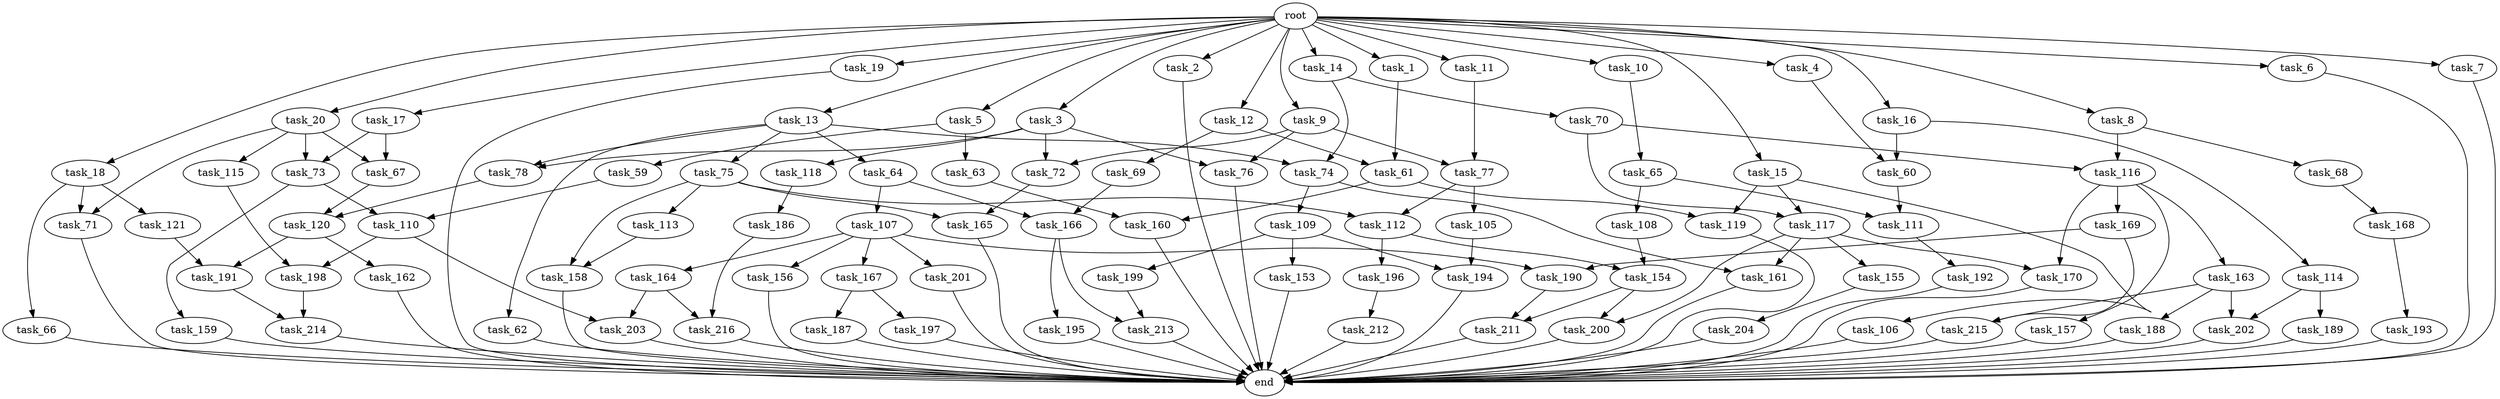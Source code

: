 digraph G {
  task_214 [size="1546188226.560000"];
  task_19 [size="10.240000"];
  task_8 [size="10.240000"];
  task_156 [size="3092376453.120000"];
  task_108 [size="6957847019.520000"];
  task_191 [size="7301444403.200000"];
  task_15 [size="10.240000"];
  task_105 [size="773094113.280000"];
  task_18 [size="10.240000"];
  task_195 [size="2147483648.000000"];
  task_154 [size="2920577761.280000"];
  task_73 [size="4552665333.760000"];
  task_16 [size="10.240000"];
  task_110 [size="7301444403.200000"];
  task_68 [size="3092376453.120000"];
  task_61 [size="3865470566.400000"];
  task_74 [size="12799002542.080000"];
  task_158 [size="11682311045.120001"];
  task_1 [size="10.240000"];
  task_64 [size="8589934592.000000"];
  task_160 [size="5583457484.800000"];
  task_11 [size="10.240000"];
  task_62 [size="8589934592.000000"];
  task_107 [size="8589934592.000000"];
  task_2 [size="10.240000"];
  task_10 [size="10.240000"];
  task_66 [size="1374389534.720000"];
  task_187 [size="1374389534.720000"];
  task_109 [size="6957847019.520000"];
  task_211 [size="3521873182.720000"];
  task_166 [size="9363028705.280001"];
  task_72 [size="9363028705.280001"];
  task_17 [size="10.240000"];
  task_199 [size="2147483648.000000"];
  task_155 [size="2147483648.000000"];
  task_67 [size="4552665333.760000"];
  task_197 [size="1374389534.720000"];
  task_203 [size="5239860101.120000"];
  task_157 [size="1374389534.720000"];
  task_106 [size="343597383.680000"];
  task_12 [size="10.240000"];
  task_77 [size="7730941132.800000"];
  task_194 [size="2920577761.280000"];
  task_159 [size="4209067950.080000"];
  task_167 [size="3092376453.120000"];
  task_114 [size="1374389534.720000"];
  end [size="0.000000"];
  task_170 [size="3521873182.720000"];
  task_9 [size="10.240000"];
  task_78 [size="17179869184.000000"];
  task_186 [size="1374389534.720000"];
  task_165 [size="12799002542.080000"];
  task_163 [size="1374389534.720000"];
  task_192 [size="2147483648.000000"];
  task_202 [size="11166914969.600000"];
  task_69 [size="773094113.280000"];
  task_118 [size="8589934592.000000"];
  task_196 [size="773094113.280000"];
  task_201 [size="3092376453.120000"];
  task_65 [size="5497558138.880000"];
  task_212 [size="343597383.680000"];
  task_198 [size="10050223472.639999"];
  task_20 [size="10.240000"];
  task_13 [size="10.240000"];
  task_193 [size="773094113.280000"];
  task_121 [size="1374389534.720000"];
  task_3 [size="10.240000"];
  task_216 [size="2491081031.680000"];
  task_169 [size="1374389534.720000"];
  task_5 [size="10.240000"];
  task_189 [size="4209067950.080000"];
  task_76 [size="9363028705.280001"];
  task_115 [size="4209067950.080000"];
  task_190 [size="11682311045.120001"];
  task_188 [size="6957847019.520000"];
  task_14 [size="10.240000"];
  task_116 [size="6184752906.240000"];
  task_4 [size="10.240000"];
  task_119 [size="4552665333.760000"];
  task_161 [size="9105330667.520000"];
  task_200 [size="3521873182.720000"];
  task_113 [size="8589934592.000000"];
  task_164 [size="3092376453.120000"];
  task_112 [size="9363028705.280001"];
  task_168 [size="1374389534.720000"];
  task_153 [size="2147483648.000000"];
  root [size="0.000000"];
  task_120 [size="10737418240.000000"];
  task_60 [size="9964324126.719999"];
  task_70 [size="4209067950.080000"];
  task_6 [size="10.240000"];
  task_215 [size="15547781611.520000"];
  task_59 [size="773094113.280000"];
  task_117 [size="3435973836.800000"];
  task_162 [size="4209067950.080000"];
  task_213 [size="5239860101.120000"];
  task_111 [size="9105330667.520000"];
  task_204 [size="1374389534.720000"];
  task_63 [size="773094113.280000"];
  task_7 [size="10.240000"];
  task_71 [size="5583457484.800000"];
  task_75 [size="8589934592.000000"];

  task_214 -> end [size="1.000000"];
  task_19 -> end [size="1.000000"];
  task_8 -> task_116 [size="301989888.000000"];
  task_8 -> task_68 [size="301989888.000000"];
  task_156 -> end [size="1.000000"];
  task_108 -> task_154 [size="209715200.000000"];
  task_191 -> task_214 [size="75497472.000000"];
  task_15 -> task_106 [size="33554432.000000"];
  task_15 -> task_119 [size="33554432.000000"];
  task_15 -> task_117 [size="33554432.000000"];
  task_105 -> task_194 [size="75497472.000000"];
  task_18 -> task_66 [size="134217728.000000"];
  task_18 -> task_121 [size="134217728.000000"];
  task_18 -> task_71 [size="134217728.000000"];
  task_195 -> end [size="1.000000"];
  task_154 -> task_211 [size="134217728.000000"];
  task_154 -> task_200 [size="134217728.000000"];
  task_73 -> task_159 [size="411041792.000000"];
  task_73 -> task_110 [size="411041792.000000"];
  task_16 -> task_60 [size="134217728.000000"];
  task_16 -> task_114 [size="134217728.000000"];
  task_110 -> task_198 [size="301989888.000000"];
  task_110 -> task_203 [size="301989888.000000"];
  task_68 -> task_168 [size="134217728.000000"];
  task_61 -> task_160 [size="411041792.000000"];
  task_61 -> task_119 [size="411041792.000000"];
  task_74 -> task_161 [size="679477248.000000"];
  task_74 -> task_109 [size="679477248.000000"];
  task_158 -> end [size="1.000000"];
  task_1 -> task_61 [size="301989888.000000"];
  task_64 -> task_107 [size="838860800.000000"];
  task_64 -> task_166 [size="838860800.000000"];
  task_160 -> end [size="1.000000"];
  task_11 -> task_77 [size="679477248.000000"];
  task_62 -> end [size="1.000000"];
  task_107 -> task_156 [size="301989888.000000"];
  task_107 -> task_190 [size="301989888.000000"];
  task_107 -> task_167 [size="301989888.000000"];
  task_107 -> task_164 [size="301989888.000000"];
  task_107 -> task_201 [size="301989888.000000"];
  task_2 -> end [size="1.000000"];
  task_10 -> task_65 [size="536870912.000000"];
  task_66 -> end [size="1.000000"];
  task_187 -> end [size="1.000000"];
  task_109 -> task_153 [size="209715200.000000"];
  task_109 -> task_194 [size="209715200.000000"];
  task_109 -> task_199 [size="209715200.000000"];
  task_211 -> end [size="1.000000"];
  task_166 -> task_213 [size="209715200.000000"];
  task_166 -> task_195 [size="209715200.000000"];
  task_72 -> task_165 [size="411041792.000000"];
  task_17 -> task_73 [size="33554432.000000"];
  task_17 -> task_67 [size="33554432.000000"];
  task_199 -> task_213 [size="301989888.000000"];
  task_155 -> task_204 [size="134217728.000000"];
  task_67 -> task_120 [size="209715200.000000"];
  task_197 -> end [size="1.000000"];
  task_203 -> end [size="1.000000"];
  task_157 -> end [size="1.000000"];
  task_106 -> end [size="1.000000"];
  task_12 -> task_61 [size="75497472.000000"];
  task_12 -> task_69 [size="75497472.000000"];
  task_77 -> task_105 [size="75497472.000000"];
  task_77 -> task_112 [size="75497472.000000"];
  task_194 -> end [size="1.000000"];
  task_159 -> end [size="1.000000"];
  task_167 -> task_197 [size="134217728.000000"];
  task_167 -> task_187 [size="134217728.000000"];
  task_114 -> task_202 [size="411041792.000000"];
  task_114 -> task_189 [size="411041792.000000"];
  task_170 -> end [size="1.000000"];
  task_9 -> task_72 [size="75497472.000000"];
  task_9 -> task_76 [size="75497472.000000"];
  task_9 -> task_77 [size="75497472.000000"];
  task_78 -> task_120 [size="838860800.000000"];
  task_186 -> task_216 [size="33554432.000000"];
  task_165 -> end [size="1.000000"];
  task_163 -> task_215 [size="679477248.000000"];
  task_163 -> task_202 [size="679477248.000000"];
  task_163 -> task_188 [size="679477248.000000"];
  task_192 -> end [size="1.000000"];
  task_202 -> end [size="1.000000"];
  task_69 -> task_166 [size="75497472.000000"];
  task_118 -> task_186 [size="134217728.000000"];
  task_196 -> task_212 [size="33554432.000000"];
  task_201 -> end [size="1.000000"];
  task_65 -> task_108 [size="679477248.000000"];
  task_65 -> task_111 [size="679477248.000000"];
  task_212 -> end [size="1.000000"];
  task_198 -> task_214 [size="75497472.000000"];
  task_20 -> task_73 [size="411041792.000000"];
  task_20 -> task_67 [size="411041792.000000"];
  task_20 -> task_71 [size="411041792.000000"];
  task_20 -> task_115 [size="411041792.000000"];
  task_13 -> task_62 [size="838860800.000000"];
  task_13 -> task_78 [size="838860800.000000"];
  task_13 -> task_64 [size="838860800.000000"];
  task_13 -> task_74 [size="838860800.000000"];
  task_13 -> task_75 [size="838860800.000000"];
  task_193 -> end [size="1.000000"];
  task_121 -> task_191 [size="301989888.000000"];
  task_3 -> task_72 [size="838860800.000000"];
  task_3 -> task_78 [size="838860800.000000"];
  task_3 -> task_76 [size="838860800.000000"];
  task_3 -> task_118 [size="838860800.000000"];
  task_216 -> end [size="1.000000"];
  task_169 -> task_190 [size="838860800.000000"];
  task_169 -> task_215 [size="838860800.000000"];
  task_5 -> task_63 [size="75497472.000000"];
  task_5 -> task_59 [size="75497472.000000"];
  task_189 -> end [size="1.000000"];
  task_76 -> end [size="1.000000"];
  task_115 -> task_198 [size="679477248.000000"];
  task_190 -> task_211 [size="209715200.000000"];
  task_188 -> end [size="1.000000"];
  task_14 -> task_70 [size="411041792.000000"];
  task_14 -> task_74 [size="411041792.000000"];
  task_116 -> task_157 [size="134217728.000000"];
  task_116 -> task_170 [size="134217728.000000"];
  task_116 -> task_163 [size="134217728.000000"];
  task_116 -> task_169 [size="134217728.000000"];
  task_4 -> task_60 [size="838860800.000000"];
  task_119 -> end [size="1.000000"];
  task_161 -> end [size="1.000000"];
  task_200 -> end [size="1.000000"];
  task_113 -> task_158 [size="301989888.000000"];
  task_164 -> task_203 [size="209715200.000000"];
  task_164 -> task_216 [size="209715200.000000"];
  task_112 -> task_154 [size="75497472.000000"];
  task_112 -> task_196 [size="75497472.000000"];
  task_168 -> task_193 [size="75497472.000000"];
  task_153 -> end [size="1.000000"];
  root -> task_8 [size="1.000000"];
  root -> task_20 [size="1.000000"];
  root -> task_9 [size="1.000000"];
  root -> task_16 [size="1.000000"];
  root -> task_14 [size="1.000000"];
  root -> task_6 [size="1.000000"];
  root -> task_4 [size="1.000000"];
  root -> task_5 [size="1.000000"];
  root -> task_1 [size="1.000000"];
  root -> task_10 [size="1.000000"];
  root -> task_13 [size="1.000000"];
  root -> task_15 [size="1.000000"];
  root -> task_19 [size="1.000000"];
  root -> task_3 [size="1.000000"];
  root -> task_12 [size="1.000000"];
  root -> task_11 [size="1.000000"];
  root -> task_2 [size="1.000000"];
  root -> task_18 [size="1.000000"];
  root -> task_7 [size="1.000000"];
  root -> task_17 [size="1.000000"];
  task_120 -> task_162 [size="411041792.000000"];
  task_120 -> task_191 [size="411041792.000000"];
  task_60 -> task_111 [size="209715200.000000"];
  task_70 -> task_116 [size="301989888.000000"];
  task_70 -> task_117 [size="301989888.000000"];
  task_6 -> end [size="1.000000"];
  task_215 -> end [size="1.000000"];
  task_59 -> task_110 [size="301989888.000000"];
  task_117 -> task_161 [size="209715200.000000"];
  task_117 -> task_170 [size="209715200.000000"];
  task_117 -> task_155 [size="209715200.000000"];
  task_117 -> task_200 [size="209715200.000000"];
  task_162 -> end [size="1.000000"];
  task_213 -> end [size="1.000000"];
  task_111 -> task_192 [size="209715200.000000"];
  task_204 -> end [size="1.000000"];
  task_63 -> task_160 [size="134217728.000000"];
  task_7 -> end [size="1.000000"];
  task_71 -> end [size="1.000000"];
  task_75 -> task_113 [size="838860800.000000"];
  task_75 -> task_158 [size="838860800.000000"];
  task_75 -> task_112 [size="838860800.000000"];
  task_75 -> task_165 [size="838860800.000000"];
}
